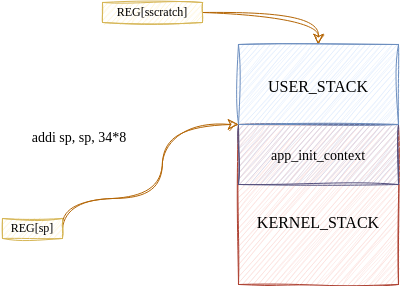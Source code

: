 <mxfile version="20.3.0" type="device"><diagram id="eFK8o38suo1jrPEnC1B_" name="第 1 页"><mxGraphModel dx="309" dy="-3309" grid="1" gridSize="10" guides="1" tooltips="1" connect="1" arrows="1" fold="1" page="1" pageScale="1" pageWidth="827" pageHeight="1169" math="0" shadow="0"><root><mxCell id="0"/><mxCell id="1" parent="0"/><mxCell id="nARly8bxZCxYtHTOgVIV-2" style="edgeStyle=orthogonalEdgeStyle;curved=1;sketch=1;orthogonalLoop=1;jettySize=auto;html=1;entryX=0.5;entryY=0;entryDx=0;entryDy=0;strokeWidth=0.5;fontFamily=Hack Nerd Font;fontSize=7;startArrow=none;startFill=0;endArrow=classic;endFill=1;startSize=4;endSize=4;sourcePerimeterSpacing=0;targetPerimeterSpacing=0;fillColor=#fad7ac;strokeColor=#b46504;exitX=1;exitY=0.5;exitDx=0;exitDy=0;" edge="1" parent="1" source="nARly8bxZCxYtHTOgVIV-9" target="nARly8bxZCxYtHTOgVIV-8"><mxGeometry relative="1" as="geometry"><mxPoint x="674.473" y="4084.5" as="sourcePoint"/><Array as="points"><mxPoint x="698" y="4097"/></Array></mxGeometry></mxCell><mxCell id="nARly8bxZCxYtHTOgVIV-3" value="&lt;font style=&quot;font-size: 8px;&quot;&gt;&lt;br&gt;KERNEL_STACK&lt;br&gt;&lt;/font&gt;" style="rounded=0;whiteSpace=wrap;html=1;fillColor=#fad9d5;strokeColor=#ae4132;sketch=1;strokeWidth=0.5;fontFamily=Hack Nerd Font;" vertex="1" parent="1"><mxGeometry x="658" y="4153" width="80" height="80" as="geometry"/></mxCell><mxCell id="nARly8bxZCxYtHTOgVIV-4" style="edgeStyle=orthogonalEdgeStyle;sketch=1;orthogonalLoop=1;jettySize=auto;html=1;exitX=1;exitY=0.5;exitDx=0;exitDy=0;entryX=0;entryY=0;entryDx=0;entryDy=0;strokeWidth=0.5;fontFamily=Hack Nerd Font;fontSize=7;startArrow=none;startFill=0;endArrow=classic;endFill=1;startSize=4;endSize=4;sourcePerimeterSpacing=0;targetPerimeterSpacing=0;curved=1;fillColor=#fad7ac;strokeColor=#b46504;" edge="1" parent="1" source="nARly8bxZCxYtHTOgVIV-6" target="nARly8bxZCxYtHTOgVIV-7"><mxGeometry relative="1" as="geometry"><Array as="points"><mxPoint x="570" y="4190"/><mxPoint x="620" y="4190"/><mxPoint x="620" y="4153"/></Array></mxGeometry></mxCell><mxCell id="nARly8bxZCxYtHTOgVIV-5" value="&lt;div&gt;addi sp, sp, 34*8&lt;/div&gt;" style="edgeLabel;html=1;align=center;verticalAlign=middle;resizable=0;points=[];fontSize=7;fontFamily=Hack Nerd Font;" vertex="1" connectable="0" parent="nARly8bxZCxYtHTOgVIV-4"><mxGeometry x="-0.212" y="2" relative="1" as="geometry"><mxPoint x="-32" y="-28" as="offset"/></mxGeometry></mxCell><mxCell id="nARly8bxZCxYtHTOgVIV-6" value="REG[sp]" style="rounded=0;whiteSpace=wrap;html=1;sketch=1;strokeColor=#d6b656;strokeWidth=0.5;fontFamily=Hack Nerd Font;fontSize=6;fillColor=#fff2cc;" vertex="1" parent="1"><mxGeometry x="540" y="4200" width="30" height="10" as="geometry"/></mxCell><mxCell id="nARly8bxZCxYtHTOgVIV-7" value="&lt;font&gt;&lt;font style=&quot;font-size: 7px;&quot;&gt;app_init_context&lt;/font&gt;&lt;br&gt;&lt;/font&gt;" style="rounded=0;whiteSpace=wrap;html=1;sketch=1;strokeWidth=0.5;fontFamily=Hack Nerd Font;fontSize=8;fillColor=#d0cee2;strokeColor=#56517e;" vertex="1" parent="1"><mxGeometry x="658" y="4153" width="80" height="30" as="geometry"/></mxCell><mxCell id="nARly8bxZCxYtHTOgVIV-8" value="&lt;font&gt;&lt;span style=&quot;font-size: 8px;&quot;&gt;USER_STACK&lt;/span&gt;&lt;/font&gt;" style="rounded=0;whiteSpace=wrap;html=1;fillColor=#dae8fc;strokeColor=#6c8ebf;sketch=1;strokeWidth=0.5;fontFamily=Hack Nerd Font;" vertex="1" parent="1"><mxGeometry x="658" y="4113" width="80" height="40" as="geometry"/></mxCell><mxCell id="nARly8bxZCxYtHTOgVIV-9" value="REG[sscratch]" style="rounded=0;whiteSpace=wrap;html=1;sketch=1;strokeColor=#d6b656;strokeWidth=0.5;fontFamily=Hack Nerd Font;fontSize=6;fillColor=#fff2cc;" vertex="1" parent="1"><mxGeometry x="590" y="4092" width="50" height="10" as="geometry"/></mxCell></root></mxGraphModel></diagram></mxfile>